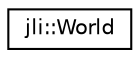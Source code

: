 digraph "Graphical Class Hierarchy"
{
  edge [fontname="Helvetica",fontsize="10",labelfontname="Helvetica",labelfontsize="10"];
  node [fontname="Helvetica",fontsize="10",shape=record];
  rankdir="LR";
  Node1 [label="jli::World",height=0.2,width=0.4,color="black", fillcolor="white", style="filled",URL="$classjli_1_1_world.html"];
}
